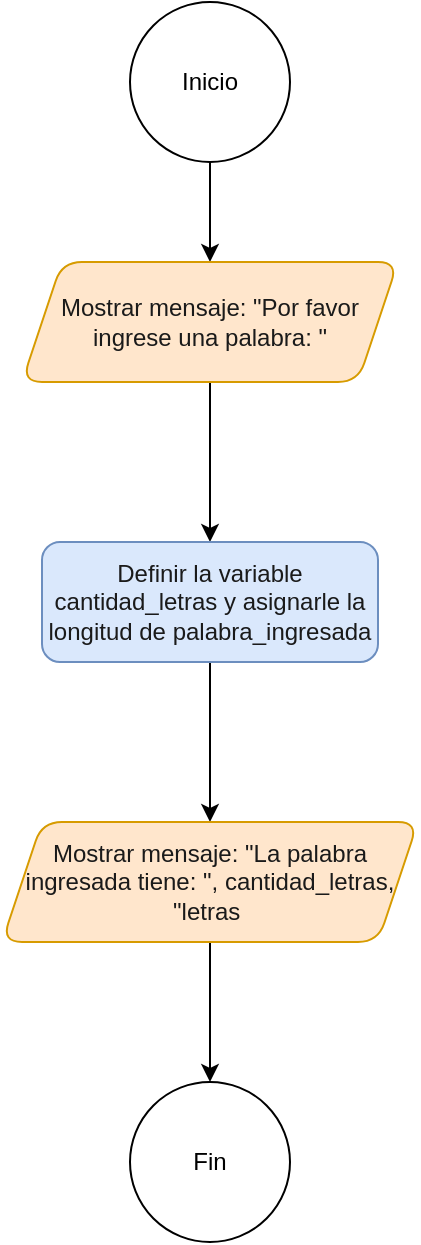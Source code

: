 <mxfile version="24.6.2" type="onedrive">
  <diagram name="Página-1" id="TStzhKcHhodY2fsxUu3V">
    <mxGraphModel grid="1" page="1" gridSize="10" guides="1" tooltips="1" connect="1" arrows="1" fold="1" pageScale="1" pageWidth="827" pageHeight="1169" math="0" shadow="0">
      <root>
        <mxCell id="0" />
        <mxCell id="1" parent="0" />
        <mxCell id="uWjV3WR1QBULqYAhsD3L-4" value="" style="edgeStyle=orthogonalEdgeStyle;rounded=0;orthogonalLoop=1;jettySize=auto;html=1;" edge="1" parent="1" source="nT3O7LJaBUy_t6AOd7Xp-1" target="uWjV3WR1QBULqYAhsD3L-3">
          <mxGeometry relative="1" as="geometry" />
        </mxCell>
        <mxCell id="nT3O7LJaBUy_t6AOd7Xp-1" value="Inicio" style="ellipse;whiteSpace=wrap;html=1;aspect=fixed;" vertex="1" parent="1">
          <mxGeometry x="374" y="70" width="80" height="80" as="geometry" />
        </mxCell>
        <mxCell id="uWjV3WR1QBULqYAhsD3L-6" value="" style="edgeStyle=orthogonalEdgeStyle;rounded=0;orthogonalLoop=1;jettySize=auto;html=1;" edge="1" parent="1" source="uWjV3WR1QBULqYAhsD3L-3" target="uWjV3WR1QBULqYAhsD3L-5">
          <mxGeometry relative="1" as="geometry" />
        </mxCell>
        <mxCell id="uWjV3WR1QBULqYAhsD3L-3" value="&lt;span style=&quot;color: rgb(26, 26, 26);&quot;&gt;Mostrar mensaje: &quot;Por favor ingrese una palabra: &quot;&lt;/span&gt;" style="shape=parallelogram;perimeter=parallelogramPerimeter;whiteSpace=wrap;html=1;fixedSize=1;rounded=1;fillColor=#ffe6cc;strokeColor=#d79b00;" vertex="1" parent="1">
          <mxGeometry x="320" y="200" width="188" height="60" as="geometry" />
        </mxCell>
        <mxCell id="uWjV3WR1QBULqYAhsD3L-8" value="" style="edgeStyle=orthogonalEdgeStyle;rounded=0;orthogonalLoop=1;jettySize=auto;html=1;" edge="1" parent="1" source="uWjV3WR1QBULqYAhsD3L-5" target="uWjV3WR1QBULqYAhsD3L-7">
          <mxGeometry relative="1" as="geometry" />
        </mxCell>
        <mxCell id="uWjV3WR1QBULqYAhsD3L-5" value="&lt;span style=&quot;color: rgb(26, 26, 26);&quot;&gt;Definir la variable cantidad_letras y asignarle la longitud de palabra_ingresada&lt;/span&gt;" style="rounded=1;whiteSpace=wrap;html=1;fillColor=#dae8fc;strokeColor=#6c8ebf;" vertex="1" parent="1">
          <mxGeometry x="330" y="340" width="168" height="60" as="geometry" />
        </mxCell>
        <mxCell id="uWjV3WR1QBULqYAhsD3L-10" value="" style="edgeStyle=orthogonalEdgeStyle;rounded=0;orthogonalLoop=1;jettySize=auto;html=1;" edge="1" parent="1" source="uWjV3WR1QBULqYAhsD3L-7" target="uWjV3WR1QBULqYAhsD3L-9">
          <mxGeometry relative="1" as="geometry" />
        </mxCell>
        <mxCell id="uWjV3WR1QBULqYAhsD3L-7" value="&lt;span style=&quot;color: rgb(26, 26, 26);&quot;&gt;Mostrar mensaje: &quot;La palabra ingresada tiene: &quot;, cantidad_letras, &quot;letras&amp;nbsp;&lt;/span&gt;" style="shape=parallelogram;perimeter=parallelogramPerimeter;whiteSpace=wrap;html=1;fixedSize=1;rounded=1;fillColor=#ffe6cc;strokeColor=#d79b00;" vertex="1" parent="1">
          <mxGeometry x="310" y="480" width="208" height="60" as="geometry" />
        </mxCell>
        <mxCell id="uWjV3WR1QBULqYAhsD3L-9" value="Fin" style="ellipse;whiteSpace=wrap;html=1;rounded=1;" vertex="1" parent="1">
          <mxGeometry x="374" y="610" width="80" height="80" as="geometry" />
        </mxCell>
      </root>
    </mxGraphModel>
  </diagram>
</mxfile>
